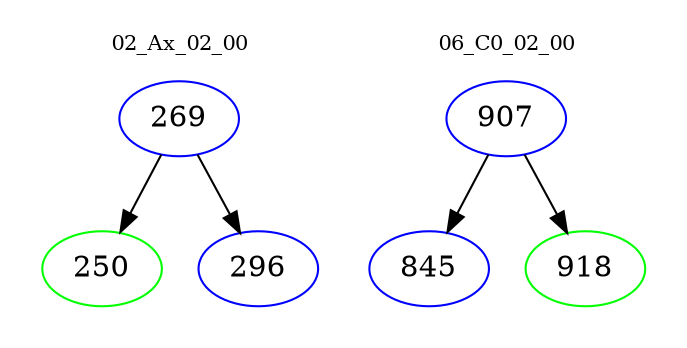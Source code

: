 digraph{
subgraph cluster_0 {
color = white
label = "02_Ax_02_00";
fontsize=10;
T0_269 [label="269", color="blue"]
T0_269 -> T0_250 [color="black"]
T0_250 [label="250", color="green"]
T0_269 -> T0_296 [color="black"]
T0_296 [label="296", color="blue"]
}
subgraph cluster_1 {
color = white
label = "06_C0_02_00";
fontsize=10;
T1_907 [label="907", color="blue"]
T1_907 -> T1_845 [color="black"]
T1_845 [label="845", color="blue"]
T1_907 -> T1_918 [color="black"]
T1_918 [label="918", color="green"]
}
}
